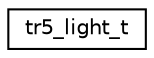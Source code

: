 digraph "Graphical Class Hierarchy"
{
 // INTERACTIVE_SVG=YES
  edge [fontname="Helvetica",fontsize="10",labelfontname="Helvetica",labelfontsize="10"];
  node [fontname="Helvetica",fontsize="10",shape=record];
  rankdir="LR";
  Node1 [label="tr5_light_t",height=0.2,width=0.4,color="black", fillcolor="white", style="filled",URL="$_tomb_raider_8h.html#structtr5__light__t"];
}
